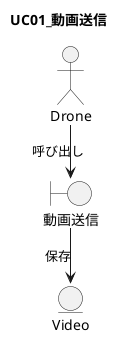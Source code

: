 @startuml UC01_動画送信
title UC01_動画送信

'Direction of diagram flow can be selected.
left to right direction


actor Drone
boundary 動画送信
entity Video

Drone -> 動画送信 : 呼び出し    
動画送信 -> Video : 保存
@enduml